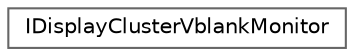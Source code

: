 digraph "Graphical Class Hierarchy"
{
 // INTERACTIVE_SVG=YES
 // LATEX_PDF_SIZE
  bgcolor="transparent";
  edge [fontname=Helvetica,fontsize=10,labelfontname=Helvetica,labelfontsize=10];
  node [fontname=Helvetica,fontsize=10,shape=box,height=0.2,width=0.4];
  rankdir="LR";
  Node0 [id="Node000000",label="IDisplayClusterVblankMonitor",height=0.2,width=0.4,color="grey40", fillcolor="white", style="filled",URL="$d9/df7/classIDisplayClusterVblankMonitor.html",tooltip="V-blank monitor interface."];
}
